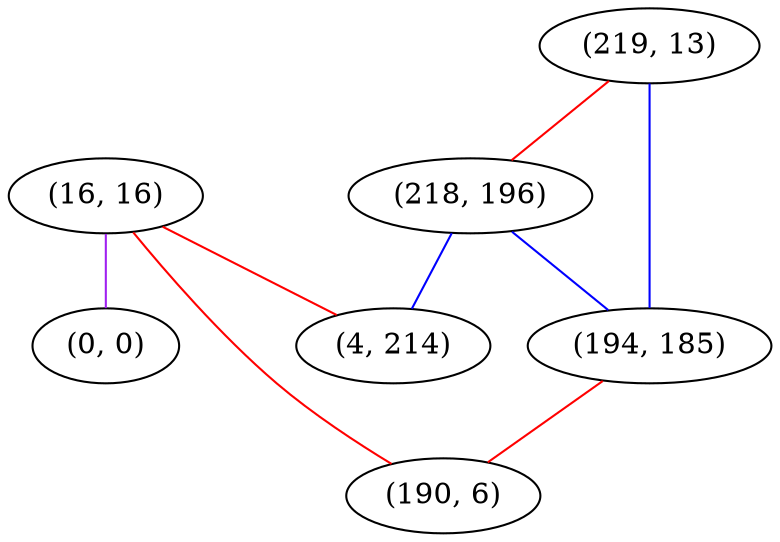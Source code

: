 graph "" {
"(16, 16)";
"(219, 13)";
"(0, 0)";
"(218, 196)";
"(194, 185)";
"(190, 6)";
"(4, 214)";
"(16, 16)" -- "(0, 0)"  [color=purple, key=0, weight=4];
"(16, 16)" -- "(4, 214)"  [color=red, key=0, weight=1];
"(16, 16)" -- "(190, 6)"  [color=red, key=0, weight=1];
"(219, 13)" -- "(218, 196)"  [color=red, key=0, weight=1];
"(219, 13)" -- "(194, 185)"  [color=blue, key=0, weight=3];
"(218, 196)" -- "(4, 214)"  [color=blue, key=0, weight=3];
"(218, 196)" -- "(194, 185)"  [color=blue, key=0, weight=3];
"(194, 185)" -- "(190, 6)"  [color=red, key=0, weight=1];
}
